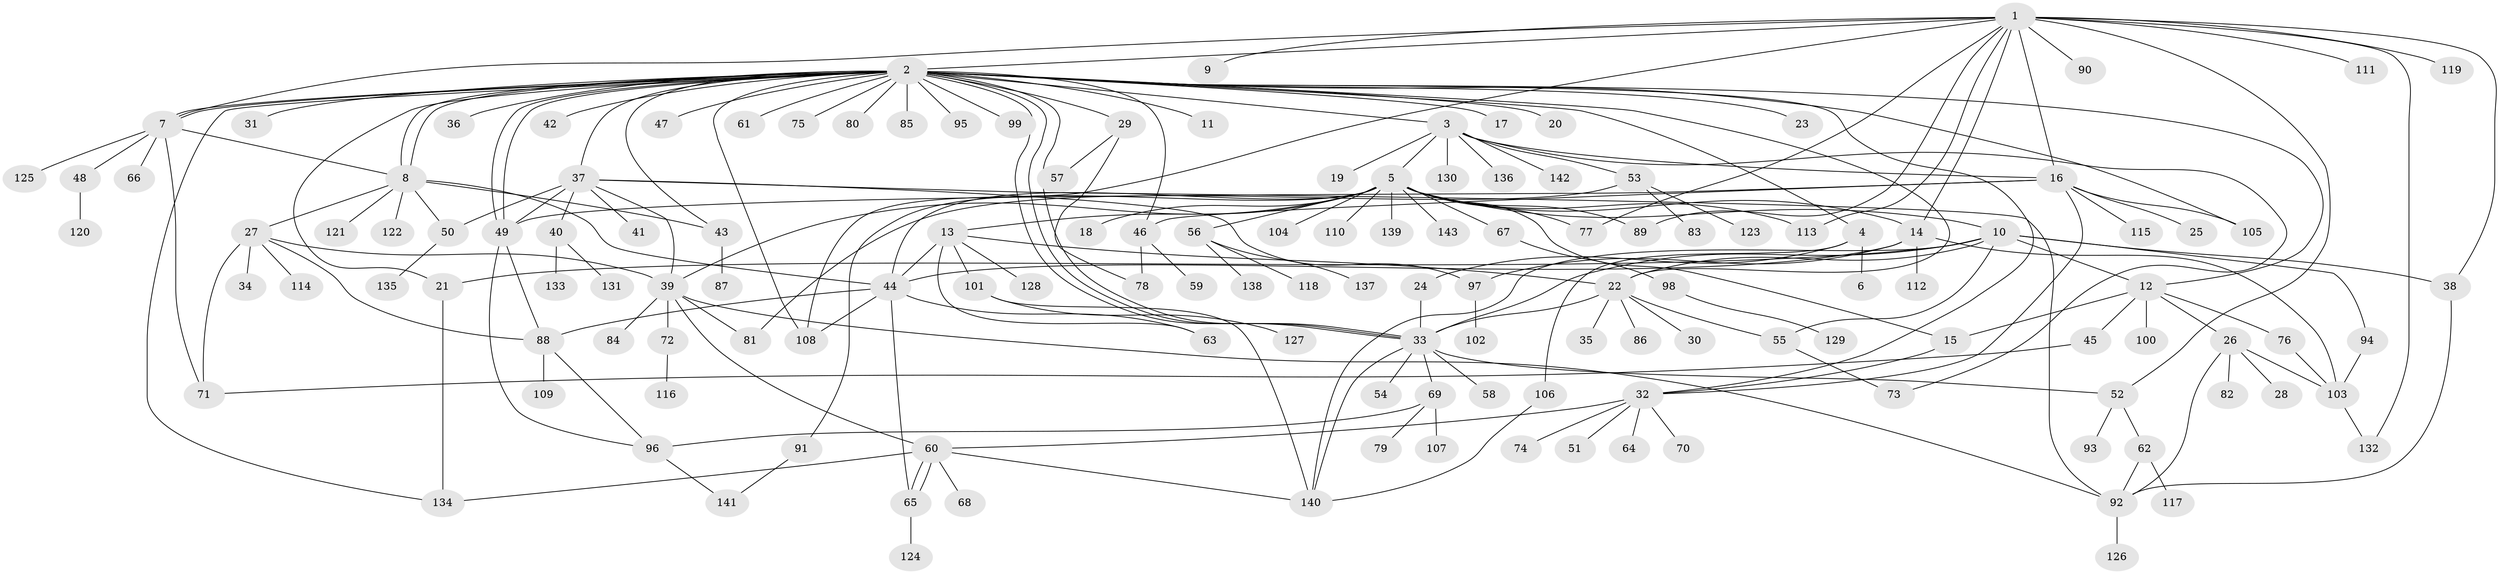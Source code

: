 // Generated by graph-tools (version 1.1) at 2025/49/03/09/25 03:49:47]
// undirected, 143 vertices, 209 edges
graph export_dot {
graph [start="1"]
  node [color=gray90,style=filled];
  1;
  2;
  3;
  4;
  5;
  6;
  7;
  8;
  9;
  10;
  11;
  12;
  13;
  14;
  15;
  16;
  17;
  18;
  19;
  20;
  21;
  22;
  23;
  24;
  25;
  26;
  27;
  28;
  29;
  30;
  31;
  32;
  33;
  34;
  35;
  36;
  37;
  38;
  39;
  40;
  41;
  42;
  43;
  44;
  45;
  46;
  47;
  48;
  49;
  50;
  51;
  52;
  53;
  54;
  55;
  56;
  57;
  58;
  59;
  60;
  61;
  62;
  63;
  64;
  65;
  66;
  67;
  68;
  69;
  70;
  71;
  72;
  73;
  74;
  75;
  76;
  77;
  78;
  79;
  80;
  81;
  82;
  83;
  84;
  85;
  86;
  87;
  88;
  89;
  90;
  91;
  92;
  93;
  94;
  95;
  96;
  97;
  98;
  99;
  100;
  101;
  102;
  103;
  104;
  105;
  106;
  107;
  108;
  109;
  110;
  111;
  112;
  113;
  114;
  115;
  116;
  117;
  118;
  119;
  120;
  121;
  122;
  123;
  124;
  125;
  126;
  127;
  128;
  129;
  130;
  131;
  132;
  133;
  134;
  135;
  136;
  137;
  138;
  139;
  140;
  141;
  142;
  143;
  1 -- 2;
  1 -- 7;
  1 -- 9;
  1 -- 14;
  1 -- 16;
  1 -- 38;
  1 -- 52;
  1 -- 77;
  1 -- 89;
  1 -- 90;
  1 -- 108;
  1 -- 111;
  1 -- 113;
  1 -- 119;
  1 -- 132;
  2 -- 3;
  2 -- 4;
  2 -- 7;
  2 -- 7;
  2 -- 8;
  2 -- 8;
  2 -- 11;
  2 -- 12;
  2 -- 17;
  2 -- 20;
  2 -- 21;
  2 -- 22;
  2 -- 23;
  2 -- 29;
  2 -- 31;
  2 -- 32;
  2 -- 33;
  2 -- 33;
  2 -- 33;
  2 -- 36;
  2 -- 37;
  2 -- 42;
  2 -- 43;
  2 -- 46;
  2 -- 47;
  2 -- 49;
  2 -- 49;
  2 -- 61;
  2 -- 75;
  2 -- 80;
  2 -- 85;
  2 -- 95;
  2 -- 99;
  2 -- 105;
  2 -- 108;
  2 -- 134;
  3 -- 5;
  3 -- 16;
  3 -- 19;
  3 -- 53;
  3 -- 73;
  3 -- 130;
  3 -- 136;
  3 -- 142;
  4 -- 6;
  4 -- 24;
  4 -- 106;
  5 -- 10;
  5 -- 13;
  5 -- 14;
  5 -- 15;
  5 -- 18;
  5 -- 39;
  5 -- 44;
  5 -- 56;
  5 -- 67;
  5 -- 77;
  5 -- 89;
  5 -- 91;
  5 -- 104;
  5 -- 110;
  5 -- 113;
  5 -- 139;
  5 -- 143;
  7 -- 8;
  7 -- 48;
  7 -- 66;
  7 -- 71;
  7 -- 125;
  8 -- 27;
  8 -- 43;
  8 -- 44;
  8 -- 50;
  8 -- 121;
  8 -- 122;
  10 -- 12;
  10 -- 21;
  10 -- 22;
  10 -- 33;
  10 -- 38;
  10 -- 55;
  10 -- 94;
  10 -- 140;
  12 -- 15;
  12 -- 26;
  12 -- 45;
  12 -- 76;
  12 -- 100;
  13 -- 22;
  13 -- 44;
  13 -- 63;
  13 -- 101;
  13 -- 128;
  14 -- 44;
  14 -- 97;
  14 -- 103;
  14 -- 112;
  15 -- 32;
  16 -- 25;
  16 -- 32;
  16 -- 46;
  16 -- 49;
  16 -- 105;
  16 -- 115;
  21 -- 134;
  22 -- 30;
  22 -- 33;
  22 -- 35;
  22 -- 55;
  22 -- 86;
  24 -- 33;
  26 -- 28;
  26 -- 82;
  26 -- 92;
  26 -- 103;
  27 -- 34;
  27 -- 39;
  27 -- 71;
  27 -- 88;
  27 -- 114;
  29 -- 57;
  29 -- 78;
  32 -- 51;
  32 -- 60;
  32 -- 64;
  32 -- 70;
  32 -- 74;
  33 -- 52;
  33 -- 54;
  33 -- 58;
  33 -- 69;
  33 -- 140;
  37 -- 39;
  37 -- 40;
  37 -- 41;
  37 -- 49;
  37 -- 50;
  37 -- 92;
  37 -- 97;
  38 -- 92;
  39 -- 60;
  39 -- 72;
  39 -- 81;
  39 -- 84;
  39 -- 92;
  40 -- 131;
  40 -- 133;
  43 -- 87;
  44 -- 63;
  44 -- 65;
  44 -- 88;
  44 -- 108;
  45 -- 71;
  46 -- 59;
  46 -- 78;
  48 -- 120;
  49 -- 88;
  49 -- 96;
  50 -- 135;
  52 -- 62;
  52 -- 93;
  53 -- 81;
  53 -- 83;
  53 -- 123;
  55 -- 73;
  56 -- 118;
  56 -- 137;
  56 -- 138;
  60 -- 65;
  60 -- 65;
  60 -- 68;
  60 -- 134;
  60 -- 140;
  62 -- 92;
  62 -- 117;
  65 -- 124;
  67 -- 98;
  69 -- 79;
  69 -- 96;
  69 -- 107;
  72 -- 116;
  76 -- 103;
  88 -- 96;
  88 -- 109;
  91 -- 141;
  92 -- 126;
  94 -- 103;
  96 -- 141;
  97 -- 102;
  98 -- 129;
  101 -- 127;
  101 -- 140;
  103 -- 132;
  106 -- 140;
}
